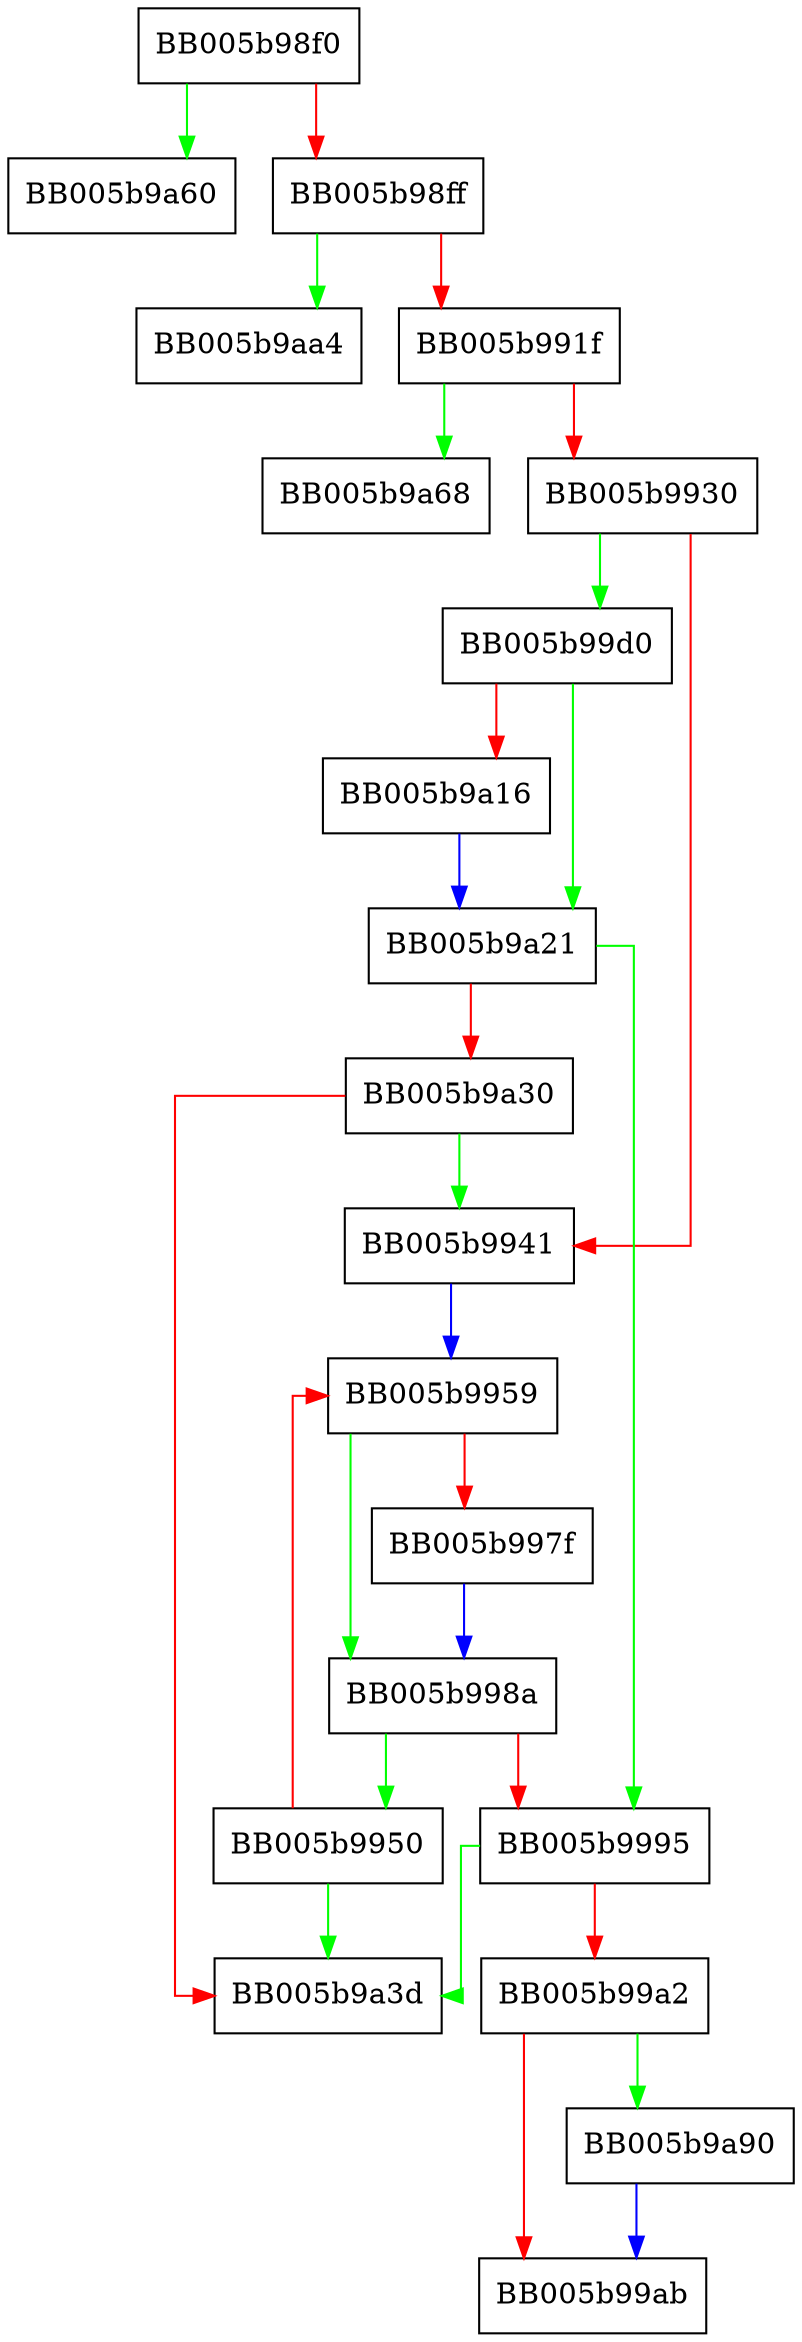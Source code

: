 digraph EVP_EncodeUpdate {
  node [shape="box"];
  graph [splines=ortho];
  BB005b98f0 -> BB005b9a60 [color="green"];
  BB005b98f0 -> BB005b98ff [color="red"];
  BB005b98ff -> BB005b9aa4 [color="green"];
  BB005b98ff -> BB005b991f [color="red"];
  BB005b991f -> BB005b9a68 [color="green"];
  BB005b991f -> BB005b9930 [color="red"];
  BB005b9930 -> BB005b99d0 [color="green"];
  BB005b9930 -> BB005b9941 [color="red"];
  BB005b9941 -> BB005b9959 [color="blue"];
  BB005b9950 -> BB005b9a3d [color="green"];
  BB005b9950 -> BB005b9959 [color="red"];
  BB005b9959 -> BB005b998a [color="green"];
  BB005b9959 -> BB005b997f [color="red"];
  BB005b997f -> BB005b998a [color="blue"];
  BB005b998a -> BB005b9950 [color="green"];
  BB005b998a -> BB005b9995 [color="red"];
  BB005b9995 -> BB005b9a3d [color="green"];
  BB005b9995 -> BB005b99a2 [color="red"];
  BB005b99a2 -> BB005b9a90 [color="green"];
  BB005b99a2 -> BB005b99ab [color="red"];
  BB005b99d0 -> BB005b9a21 [color="green"];
  BB005b99d0 -> BB005b9a16 [color="red"];
  BB005b9a16 -> BB005b9a21 [color="blue"];
  BB005b9a21 -> BB005b9995 [color="green"];
  BB005b9a21 -> BB005b9a30 [color="red"];
  BB005b9a30 -> BB005b9941 [color="green"];
  BB005b9a30 -> BB005b9a3d [color="red"];
  BB005b9a90 -> BB005b99ab [color="blue"];
}